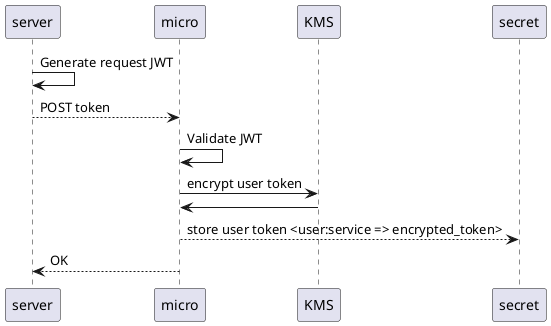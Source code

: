 @startuml sequence
server -> server : Generate request JWT
server --> micro : POST token
micro -> micro : Validate JWT
micro -> KMS : encrypt user token
KMS -> micro
micro --> secret : store user token <user:service => encrypted_token>
micro --> server : OK


